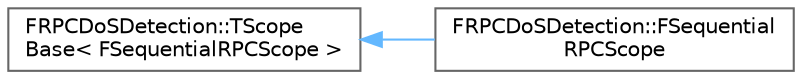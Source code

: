 digraph "Graphical Class Hierarchy"
{
 // INTERACTIVE_SVG=YES
 // LATEX_PDF_SIZE
  bgcolor="transparent";
  edge [fontname=Helvetica,fontsize=10,labelfontname=Helvetica,labelfontsize=10];
  node [fontname=Helvetica,fontsize=10,shape=box,height=0.2,width=0.4];
  rankdir="LR";
  Node0 [id="Node000000",label="FRPCDoSDetection::TScope\lBase\< FSequentialRPCScope \>",height=0.2,width=0.4,color="grey40", fillcolor="white", style="filled",URL="$d9/d21/classFRPCDoSDetection_1_1TScopeBase.html",tooltip=" "];
  Node0 -> Node1 [id="edge4769_Node000000_Node000001",dir="back",color="steelblue1",style="solid",tooltip=" "];
  Node1 [id="Node000001",label="FRPCDoSDetection::FSequential\lRPCScope",height=0.2,width=0.4,color="grey40", fillcolor="white", style="filled",URL="$d8/da7/classFRPCDoSDetection_1_1FSequentialRPCScope.html",tooltip="Variables and functions that should only be accessible while receiving the same RPC individually/sequ..."];
}
